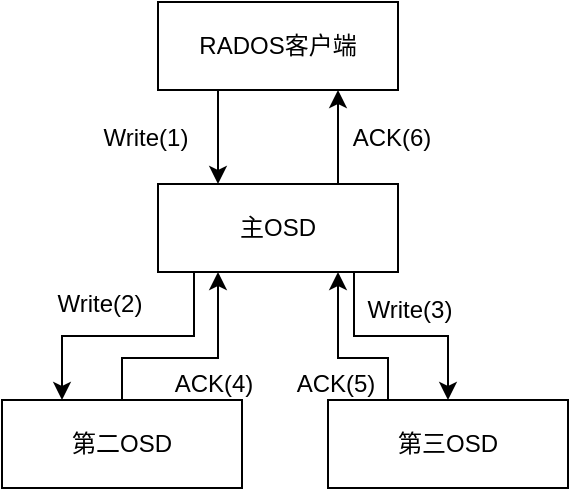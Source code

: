 <mxfile version="13.9.9" type="device"><diagram id="abepy71cPdln_YFKktcl" name="第 1 页"><mxGraphModel dx="1088" dy="680" grid="0" gridSize="10" guides="1" tooltips="1" connect="1" arrows="1" fold="1" page="1" pageScale="1" pageWidth="827" pageHeight="1169" math="0" shadow="0"><root><mxCell id="0"/><mxCell id="1" parent="0"/><mxCell id="Eas12Mv3oZ6BzOTVvgKo-10" style="edgeStyle=orthogonalEdgeStyle;rounded=0;orthogonalLoop=1;jettySize=auto;html=1;exitX=0.25;exitY=1;exitDx=0;exitDy=0;entryX=0.25;entryY=0;entryDx=0;entryDy=0;" edge="1" parent="1" source="Eas12Mv3oZ6BzOTVvgKo-1" target="Eas12Mv3oZ6BzOTVvgKo-2"><mxGeometry relative="1" as="geometry"/></mxCell><mxCell id="Eas12Mv3oZ6BzOTVvgKo-1" value="RADOS客户端" style="rounded=0;whiteSpace=wrap;html=1;" vertex="1" parent="1"><mxGeometry x="202" y="258" width="120" height="44" as="geometry"/></mxCell><mxCell id="Eas12Mv3oZ6BzOTVvgKo-5" style="edgeStyle=orthogonalEdgeStyle;rounded=0;orthogonalLoop=1;jettySize=auto;html=1;exitX=0.15;exitY=0.977;exitDx=0;exitDy=0;entryX=0.25;entryY=0;entryDx=0;entryDy=0;exitPerimeter=0;" edge="1" parent="1" source="Eas12Mv3oZ6BzOTVvgKo-2" target="Eas12Mv3oZ6BzOTVvgKo-3"><mxGeometry relative="1" as="geometry"/></mxCell><mxCell id="Eas12Mv3oZ6BzOTVvgKo-9" style="edgeStyle=orthogonalEdgeStyle;rounded=0;orthogonalLoop=1;jettySize=auto;html=1;exitX=0.75;exitY=1;exitDx=0;exitDy=0;" edge="1" parent="1" source="Eas12Mv3oZ6BzOTVvgKo-2" target="Eas12Mv3oZ6BzOTVvgKo-4"><mxGeometry relative="1" as="geometry"><Array as="points"><mxPoint x="300" y="393"/><mxPoint x="300" y="425"/><mxPoint x="347" y="425"/></Array></mxGeometry></mxCell><mxCell id="Eas12Mv3oZ6BzOTVvgKo-11" style="edgeStyle=orthogonalEdgeStyle;rounded=0;orthogonalLoop=1;jettySize=auto;html=1;exitX=0.75;exitY=0;exitDx=0;exitDy=0;entryX=0.75;entryY=1;entryDx=0;entryDy=0;" edge="1" parent="1" source="Eas12Mv3oZ6BzOTVvgKo-2" target="Eas12Mv3oZ6BzOTVvgKo-1"><mxGeometry relative="1" as="geometry"/></mxCell><mxCell id="Eas12Mv3oZ6BzOTVvgKo-2" value="主OSD" style="rounded=0;whiteSpace=wrap;html=1;fontStyle=0" vertex="1" parent="1"><mxGeometry x="202" y="349" width="120" height="44" as="geometry"/></mxCell><mxCell id="Eas12Mv3oZ6BzOTVvgKo-6" style="edgeStyle=orthogonalEdgeStyle;rounded=0;orthogonalLoop=1;jettySize=auto;html=1;exitX=0.5;exitY=0;exitDx=0;exitDy=0;entryX=0.25;entryY=1;entryDx=0;entryDy=0;" edge="1" parent="1" source="Eas12Mv3oZ6BzOTVvgKo-3" target="Eas12Mv3oZ6BzOTVvgKo-2"><mxGeometry relative="1" as="geometry"><Array as="points"><mxPoint x="184" y="436"/><mxPoint x="232" y="436"/></Array></mxGeometry></mxCell><mxCell id="Eas12Mv3oZ6BzOTVvgKo-3" value="第二OSD" style="rounded=0;whiteSpace=wrap;html=1;fontStyle=0" vertex="1" parent="1"><mxGeometry x="124" y="457" width="120" height="44" as="geometry"/></mxCell><mxCell id="Eas12Mv3oZ6BzOTVvgKo-7" style="edgeStyle=orthogonalEdgeStyle;rounded=0;orthogonalLoop=1;jettySize=auto;html=1;exitX=0.25;exitY=0;exitDx=0;exitDy=0;entryX=0.75;entryY=1;entryDx=0;entryDy=0;" edge="1" parent="1" source="Eas12Mv3oZ6BzOTVvgKo-4" target="Eas12Mv3oZ6BzOTVvgKo-2"><mxGeometry relative="1" as="geometry"><Array as="points"><mxPoint x="317" y="436"/><mxPoint x="292" y="436"/></Array></mxGeometry></mxCell><mxCell id="Eas12Mv3oZ6BzOTVvgKo-4" value="第三OSD" style="rounded=0;whiteSpace=wrap;html=1;fontStyle=0" vertex="1" parent="1"><mxGeometry x="287" y="457" width="120" height="44" as="geometry"/></mxCell><mxCell id="Eas12Mv3oZ6BzOTVvgKo-12" value="Write(1)" style="text;html=1;strokeColor=none;fillColor=none;align=center;verticalAlign=middle;whiteSpace=wrap;rounded=0;" vertex="1" parent="1"><mxGeometry x="176" y="316" width="40" height="20" as="geometry"/></mxCell><mxCell id="Eas12Mv3oZ6BzOTVvgKo-13" value="Write(2)" style="text;html=1;strokeColor=none;fillColor=none;align=center;verticalAlign=middle;whiteSpace=wrap;rounded=0;" vertex="1" parent="1"><mxGeometry x="153" y="399" width="40" height="20" as="geometry"/></mxCell><mxCell id="Eas12Mv3oZ6BzOTVvgKo-14" value="Write(3)" style="text;html=1;strokeColor=none;fillColor=none;align=center;verticalAlign=middle;whiteSpace=wrap;rounded=0;" vertex="1" parent="1"><mxGeometry x="308" y="402" width="40" height="20" as="geometry"/></mxCell><mxCell id="Eas12Mv3oZ6BzOTVvgKo-15" value="ACK(4)" style="text;html=1;strokeColor=none;fillColor=none;align=center;verticalAlign=middle;whiteSpace=wrap;rounded=0;" vertex="1" parent="1"><mxGeometry x="210" y="439" width="40" height="20" as="geometry"/></mxCell><mxCell id="Eas12Mv3oZ6BzOTVvgKo-16" value="ACK(5)" style="text;html=1;strokeColor=none;fillColor=none;align=center;verticalAlign=middle;whiteSpace=wrap;rounded=0;" vertex="1" parent="1"><mxGeometry x="271" y="439" width="40" height="20" as="geometry"/></mxCell><mxCell id="Eas12Mv3oZ6BzOTVvgKo-17" value="ACK(6)" style="text;html=1;strokeColor=none;fillColor=none;align=center;verticalAlign=middle;whiteSpace=wrap;rounded=0;" vertex="1" parent="1"><mxGeometry x="299" y="316" width="40" height="20" as="geometry"/></mxCell></root></mxGraphModel></diagram></mxfile>